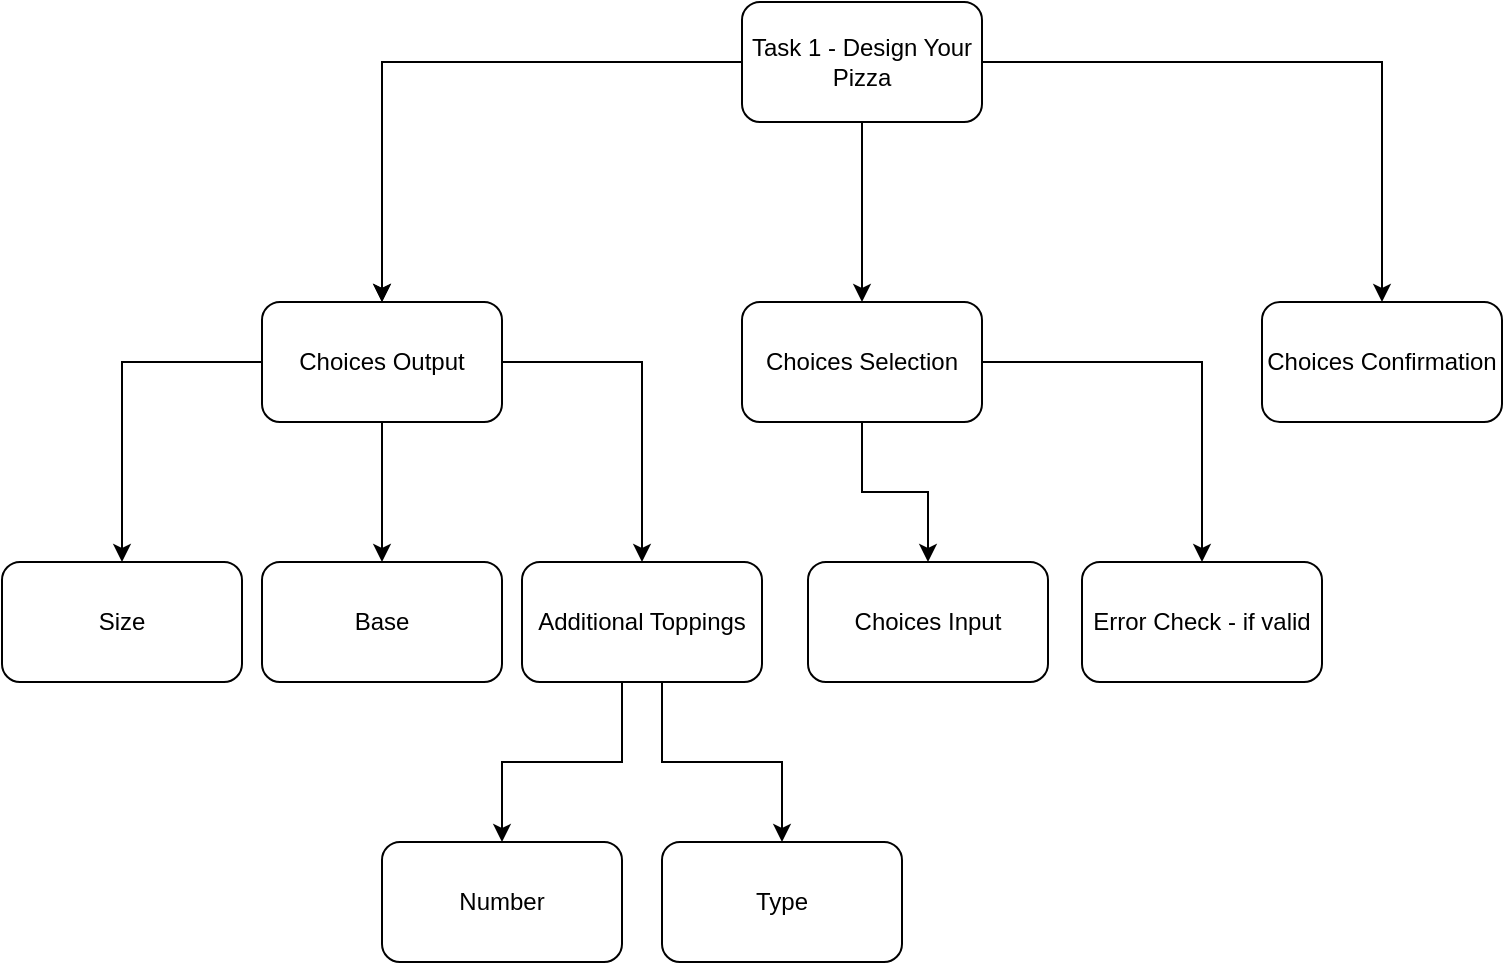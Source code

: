 <mxfile version="12.1.8" type="github" pages="1">
  <diagram id="hqru2wQtOP8myxnbX5xS" name="Page-1">
    <mxGraphModel dx="892" dy="508" grid="1" gridSize="10" guides="1" tooltips="1" connect="1" arrows="1" fold="1" page="1" pageScale="1" pageWidth="827" pageHeight="1169" math="0" shadow="0">
      <root>
        <mxCell id="0"/>
        <mxCell id="1" parent="0"/>
        <mxCell id="NpzCkq2wgH3l8W8pR909-3" value="" style="edgeStyle=orthogonalEdgeStyle;rounded=0;orthogonalLoop=1;jettySize=auto;html=1;" edge="1" parent="1" source="NpzCkq2wgH3l8W8pR909-1" target="NpzCkq2wgH3l8W8pR909-2">
          <mxGeometry relative="1" as="geometry"/>
        </mxCell>
        <mxCell id="NpzCkq2wgH3l8W8pR909-5" value="" style="edgeStyle=orthogonalEdgeStyle;rounded=0;orthogonalLoop=1;jettySize=auto;html=1;" edge="1" parent="1" source="NpzCkq2wgH3l8W8pR909-1" target="NpzCkq2wgH3l8W8pR909-4">
          <mxGeometry relative="1" as="geometry"/>
        </mxCell>
        <mxCell id="NpzCkq2wgH3l8W8pR909-6" value="" style="edgeStyle=orthogonalEdgeStyle;rounded=0;orthogonalLoop=1;jettySize=auto;html=1;" edge="1" parent="1" source="NpzCkq2wgH3l8W8pR909-1" target="NpzCkq2wgH3l8W8pR909-2">
          <mxGeometry relative="1" as="geometry"/>
        </mxCell>
        <mxCell id="NpzCkq2wgH3l8W8pR909-8" value="" style="edgeStyle=orthogonalEdgeStyle;rounded=0;orthogonalLoop=1;jettySize=auto;html=1;" edge="1" parent="1" source="NpzCkq2wgH3l8W8pR909-1" target="NpzCkq2wgH3l8W8pR909-7">
          <mxGeometry relative="1" as="geometry"/>
        </mxCell>
        <mxCell id="NpzCkq2wgH3l8W8pR909-1" value="Task 1 - Design Your Pizza" style="rounded=1;whiteSpace=wrap;html=1;" vertex="1" parent="1">
          <mxGeometry x="380" y="20" width="120" height="60" as="geometry"/>
        </mxCell>
        <mxCell id="NpzCkq2wgH3l8W8pR909-7" value="Choices Confirmation" style="rounded=1;whiteSpace=wrap;html=1;" vertex="1" parent="1">
          <mxGeometry x="640" y="170" width="120" height="60" as="geometry"/>
        </mxCell>
        <mxCell id="NpzCkq2wgH3l8W8pR909-21" value="" style="edgeStyle=orthogonalEdgeStyle;rounded=0;orthogonalLoop=1;jettySize=auto;html=1;" edge="1" parent="1" source="NpzCkq2wgH3l8W8pR909-4" target="NpzCkq2wgH3l8W8pR909-20">
          <mxGeometry relative="1" as="geometry"/>
        </mxCell>
        <mxCell id="NpzCkq2wgH3l8W8pR909-23" value="" style="edgeStyle=orthogonalEdgeStyle;rounded=0;orthogonalLoop=1;jettySize=auto;html=1;" edge="1" parent="1" source="NpzCkq2wgH3l8W8pR909-4" target="NpzCkq2wgH3l8W8pR909-22">
          <mxGeometry relative="1" as="geometry"/>
        </mxCell>
        <mxCell id="NpzCkq2wgH3l8W8pR909-4" value="Choices Selection" style="rounded=1;whiteSpace=wrap;html=1;" vertex="1" parent="1">
          <mxGeometry x="380" y="170" width="120" height="60" as="geometry"/>
        </mxCell>
        <mxCell id="NpzCkq2wgH3l8W8pR909-22" value="Error Check - if valid" style="rounded=1;whiteSpace=wrap;html=1;" vertex="1" parent="1">
          <mxGeometry x="550" y="300" width="120" height="60" as="geometry"/>
        </mxCell>
        <mxCell id="NpzCkq2wgH3l8W8pR909-20" value="Choices Input" style="rounded=1;whiteSpace=wrap;html=1;" vertex="1" parent="1">
          <mxGeometry x="413" y="300" width="120" height="60" as="geometry"/>
        </mxCell>
        <mxCell id="NpzCkq2wgH3l8W8pR909-12" value="" style="edgeStyle=orthogonalEdgeStyle;rounded=0;orthogonalLoop=1;jettySize=auto;html=1;" edge="1" parent="1" source="NpzCkq2wgH3l8W8pR909-2" target="NpzCkq2wgH3l8W8pR909-11">
          <mxGeometry relative="1" as="geometry"/>
        </mxCell>
        <mxCell id="NpzCkq2wgH3l8W8pR909-15" value="" style="edgeStyle=orthogonalEdgeStyle;rounded=0;orthogonalLoop=1;jettySize=auto;html=1;" edge="1" parent="1" source="NpzCkq2wgH3l8W8pR909-2" target="NpzCkq2wgH3l8W8pR909-14">
          <mxGeometry relative="1" as="geometry"/>
        </mxCell>
        <mxCell id="NpzCkq2wgH3l8W8pR909-17" value="" style="edgeStyle=orthogonalEdgeStyle;rounded=0;orthogonalLoop=1;jettySize=auto;html=1;" edge="1" parent="1" source="NpzCkq2wgH3l8W8pR909-2" target="NpzCkq2wgH3l8W8pR909-16">
          <mxGeometry relative="1" as="geometry"/>
        </mxCell>
        <mxCell id="NpzCkq2wgH3l8W8pR909-2" value="Choices Output" style="rounded=1;whiteSpace=wrap;html=1;" vertex="1" parent="1">
          <mxGeometry x="140" y="170" width="120" height="60" as="geometry"/>
        </mxCell>
        <mxCell id="NpzCkq2wgH3l8W8pR909-19" value="" style="edgeStyle=orthogonalEdgeStyle;rounded=0;orthogonalLoop=1;jettySize=auto;html=1;" edge="1" parent="1" source="NpzCkq2wgH3l8W8pR909-16" target="NpzCkq2wgH3l8W8pR909-18">
          <mxGeometry relative="1" as="geometry">
            <Array as="points">
              <mxPoint x="320" y="400"/>
              <mxPoint x="260" y="400"/>
            </Array>
          </mxGeometry>
        </mxCell>
        <mxCell id="NpzCkq2wgH3l8W8pR909-26" value="" style="edgeStyle=orthogonalEdgeStyle;rounded=0;orthogonalLoop=1;jettySize=auto;html=1;" edge="1" parent="1" source="NpzCkq2wgH3l8W8pR909-16" target="NpzCkq2wgH3l8W8pR909-25">
          <mxGeometry relative="1" as="geometry">
            <Array as="points">
              <mxPoint x="340" y="400"/>
              <mxPoint x="400" y="400"/>
            </Array>
          </mxGeometry>
        </mxCell>
        <mxCell id="NpzCkq2wgH3l8W8pR909-16" value="Additional Toppings" style="rounded=1;whiteSpace=wrap;html=1;" vertex="1" parent="1">
          <mxGeometry x="270" y="300" width="120" height="60" as="geometry"/>
        </mxCell>
        <mxCell id="NpzCkq2wgH3l8W8pR909-25" value="Type" style="rounded=1;whiteSpace=wrap;html=1;" vertex="1" parent="1">
          <mxGeometry x="340" y="440" width="120" height="60" as="geometry"/>
        </mxCell>
        <mxCell id="NpzCkq2wgH3l8W8pR909-18" value="Number" style="rounded=1;whiteSpace=wrap;html=1;" vertex="1" parent="1">
          <mxGeometry x="200" y="440" width="120" height="60" as="geometry"/>
        </mxCell>
        <mxCell id="NpzCkq2wgH3l8W8pR909-14" value="Size" style="rounded=1;whiteSpace=wrap;html=1;" vertex="1" parent="1">
          <mxGeometry x="10" y="300" width="120" height="60" as="geometry"/>
        </mxCell>
        <mxCell id="NpzCkq2wgH3l8W8pR909-11" value="Base" style="rounded=1;whiteSpace=wrap;html=1;" vertex="1" parent="1">
          <mxGeometry x="140" y="300" width="120" height="60" as="geometry"/>
        </mxCell>
      </root>
    </mxGraphModel>
  </diagram>
</mxfile>
